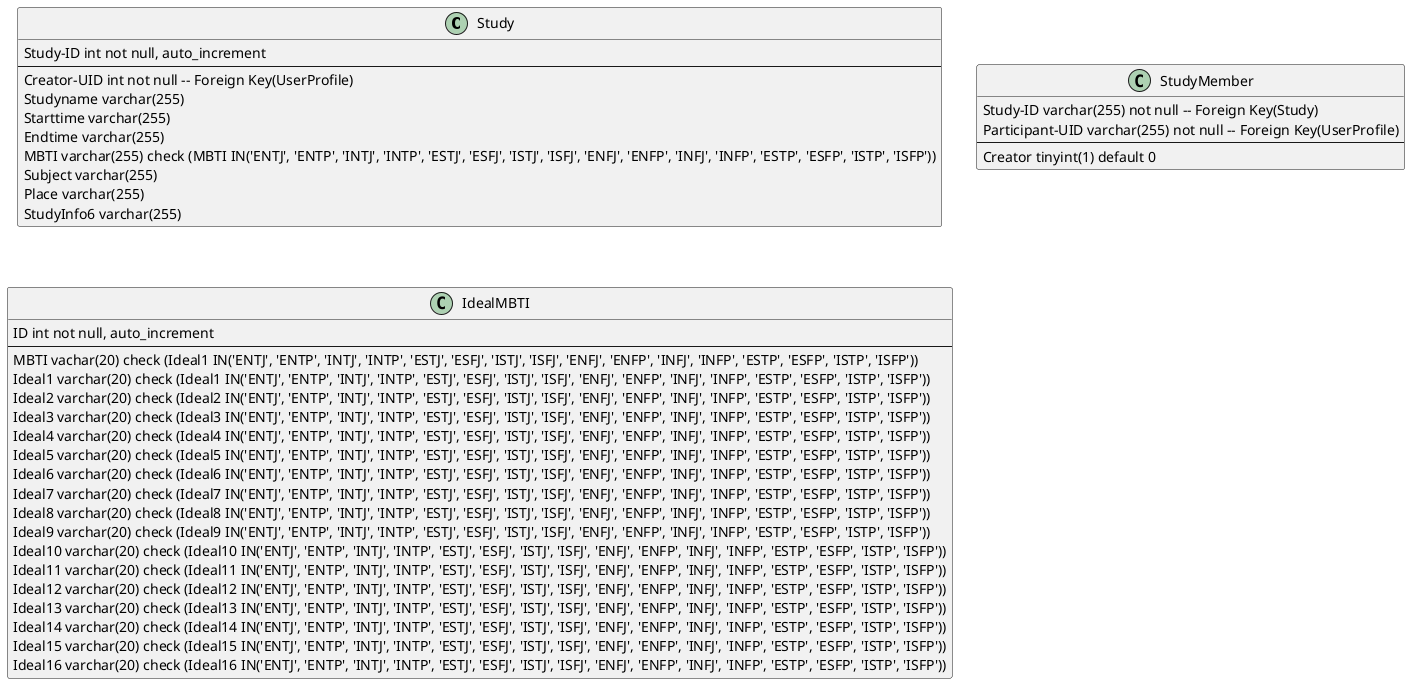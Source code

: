 @startuml database
class Study {
    Study-ID int not null, auto_increment
    --
    Creator-UID int not null -- Foreign Key(UserProfile)
    Studyname varchar(255)
    Starttime varchar(255)
    Endtime varchar(255)
    MBTI varchar(255) check (MBTI IN('ENTJ', 'ENTP', 'INTJ', 'INTP', 'ESTJ', 'ESFJ', 'ISTJ', 'ISFJ', 'ENFJ', 'ENFP', 'INFJ', 'INFP', 'ESTP', 'ESFP', 'ISTP', 'ISFP'))
    Subject varchar(255)
    Place varchar(255)
    StudyInfo6 varchar(255)
}

class StudyMember {
    Study-ID varchar(255) not null -- Foreign Key(Study)
    Participant-UID varchar(255) not null -- Foreign Key(UserProfile)
    --
    Creator tinyint(1) default 0
}

class IdealMBTI {
    ID int not null, auto_increment
    --
    MBTI vachar(20) check (Ideal1 IN('ENTJ', 'ENTP', 'INTJ', 'INTP', 'ESTJ', 'ESFJ', 'ISTJ', 'ISFJ', 'ENFJ', 'ENFP', 'INFJ', 'INFP', 'ESTP', 'ESFP', 'ISTP', 'ISFP'))
    Ideal1 varchar(20) check (Ideal1 IN('ENTJ', 'ENTP', 'INTJ', 'INTP', 'ESTJ', 'ESFJ', 'ISTJ', 'ISFJ', 'ENFJ', 'ENFP', 'INFJ', 'INFP', 'ESTP', 'ESFP', 'ISTP', 'ISFP'))
    Ideal2 varchar(20) check (Ideal2 IN('ENTJ', 'ENTP', 'INTJ', 'INTP', 'ESTJ', 'ESFJ', 'ISTJ', 'ISFJ', 'ENFJ', 'ENFP', 'INFJ', 'INFP', 'ESTP', 'ESFP', 'ISTP', 'ISFP'))
    Ideal3 varchar(20) check (Ideal3 IN('ENTJ', 'ENTP', 'INTJ', 'INTP', 'ESTJ', 'ESFJ', 'ISTJ', 'ISFJ', 'ENFJ', 'ENFP', 'INFJ', 'INFP', 'ESTP', 'ESFP', 'ISTP', 'ISFP'))
    Ideal4 varchar(20) check (Ideal4 IN('ENTJ', 'ENTP', 'INTJ', 'INTP', 'ESTJ', 'ESFJ', 'ISTJ', 'ISFJ', 'ENFJ', 'ENFP', 'INFJ', 'INFP', 'ESTP', 'ESFP', 'ISTP', 'ISFP'))
    Ideal5 varchar(20) check (Ideal5 IN('ENTJ', 'ENTP', 'INTJ', 'INTP', 'ESTJ', 'ESFJ', 'ISTJ', 'ISFJ', 'ENFJ', 'ENFP', 'INFJ', 'INFP', 'ESTP', 'ESFP', 'ISTP', 'ISFP'))
    Ideal6 varchar(20) check (Ideal6 IN('ENTJ', 'ENTP', 'INTJ', 'INTP', 'ESTJ', 'ESFJ', 'ISTJ', 'ISFJ', 'ENFJ', 'ENFP', 'INFJ', 'INFP', 'ESTP', 'ESFP', 'ISTP', 'ISFP'))
    Ideal7 varchar(20) check (Ideal7 IN('ENTJ', 'ENTP', 'INTJ', 'INTP', 'ESTJ', 'ESFJ', 'ISTJ', 'ISFJ', 'ENFJ', 'ENFP', 'INFJ', 'INFP', 'ESTP', 'ESFP', 'ISTP', 'ISFP'))
    Ideal8 varchar(20) check (Ideal8 IN('ENTJ', 'ENTP', 'INTJ', 'INTP', 'ESTJ', 'ESFJ', 'ISTJ', 'ISFJ', 'ENFJ', 'ENFP', 'INFJ', 'INFP', 'ESTP', 'ESFP', 'ISTP', 'ISFP'))
    Ideal9 varchar(20) check (Ideal9 IN('ENTJ', 'ENTP', 'INTJ', 'INTP', 'ESTJ', 'ESFJ', 'ISTJ', 'ISFJ', 'ENFJ', 'ENFP', 'INFJ', 'INFP', 'ESTP', 'ESFP', 'ISTP', 'ISFP'))
    Ideal10 varchar(20) check (Ideal10 IN('ENTJ', 'ENTP', 'INTJ', 'INTP', 'ESTJ', 'ESFJ', 'ISTJ', 'ISFJ', 'ENFJ', 'ENFP', 'INFJ', 'INFP', 'ESTP', 'ESFP', 'ISTP', 'ISFP'))
    Ideal11 varchar(20) check (Ideal11 IN('ENTJ', 'ENTP', 'INTJ', 'INTP', 'ESTJ', 'ESFJ', 'ISTJ', 'ISFJ', 'ENFJ', 'ENFP', 'INFJ', 'INFP', 'ESTP', 'ESFP', 'ISTP', 'ISFP'))
    Ideal12 varchar(20) check (Ideal12 IN('ENTJ', 'ENTP', 'INTJ', 'INTP', 'ESTJ', 'ESFJ', 'ISTJ', 'ISFJ', 'ENFJ', 'ENFP', 'INFJ', 'INFP', 'ESTP', 'ESFP', 'ISTP', 'ISFP'))
    Ideal13 varchar(20) check (Ideal13 IN('ENTJ', 'ENTP', 'INTJ', 'INTP', 'ESTJ', 'ESFJ', 'ISTJ', 'ISFJ', 'ENFJ', 'ENFP', 'INFJ', 'INFP', 'ESTP', 'ESFP', 'ISTP', 'ISFP'))
    Ideal14 varchar(20) check (Ideal14 IN('ENTJ', 'ENTP', 'INTJ', 'INTP', 'ESTJ', 'ESFJ', 'ISTJ', 'ISFJ', 'ENFJ', 'ENFP', 'INFJ', 'INFP', 'ESTP', 'ESFP', 'ISTP', 'ISFP'))
    Ideal15 varchar(20) check (Ideal15 IN('ENTJ', 'ENTP', 'INTJ', 'INTP', 'ESTJ', 'ESFJ', 'ISTJ', 'ISFJ', 'ENFJ', 'ENFP', 'INFJ', 'INFP', 'ESTP', 'ESFP', 'ISTP', 'ISFP'))
    Ideal16 varchar(20) check (Ideal16 IN('ENTJ', 'ENTP', 'INTJ', 'INTP', 'ESTJ', 'ESFJ', 'ISTJ', 'ISFJ', 'ENFJ', 'ENFP', 'INFJ', 'INFP', 'ESTP', 'ESFP', 'ISTP', 'ISFP'))
}

@enduml